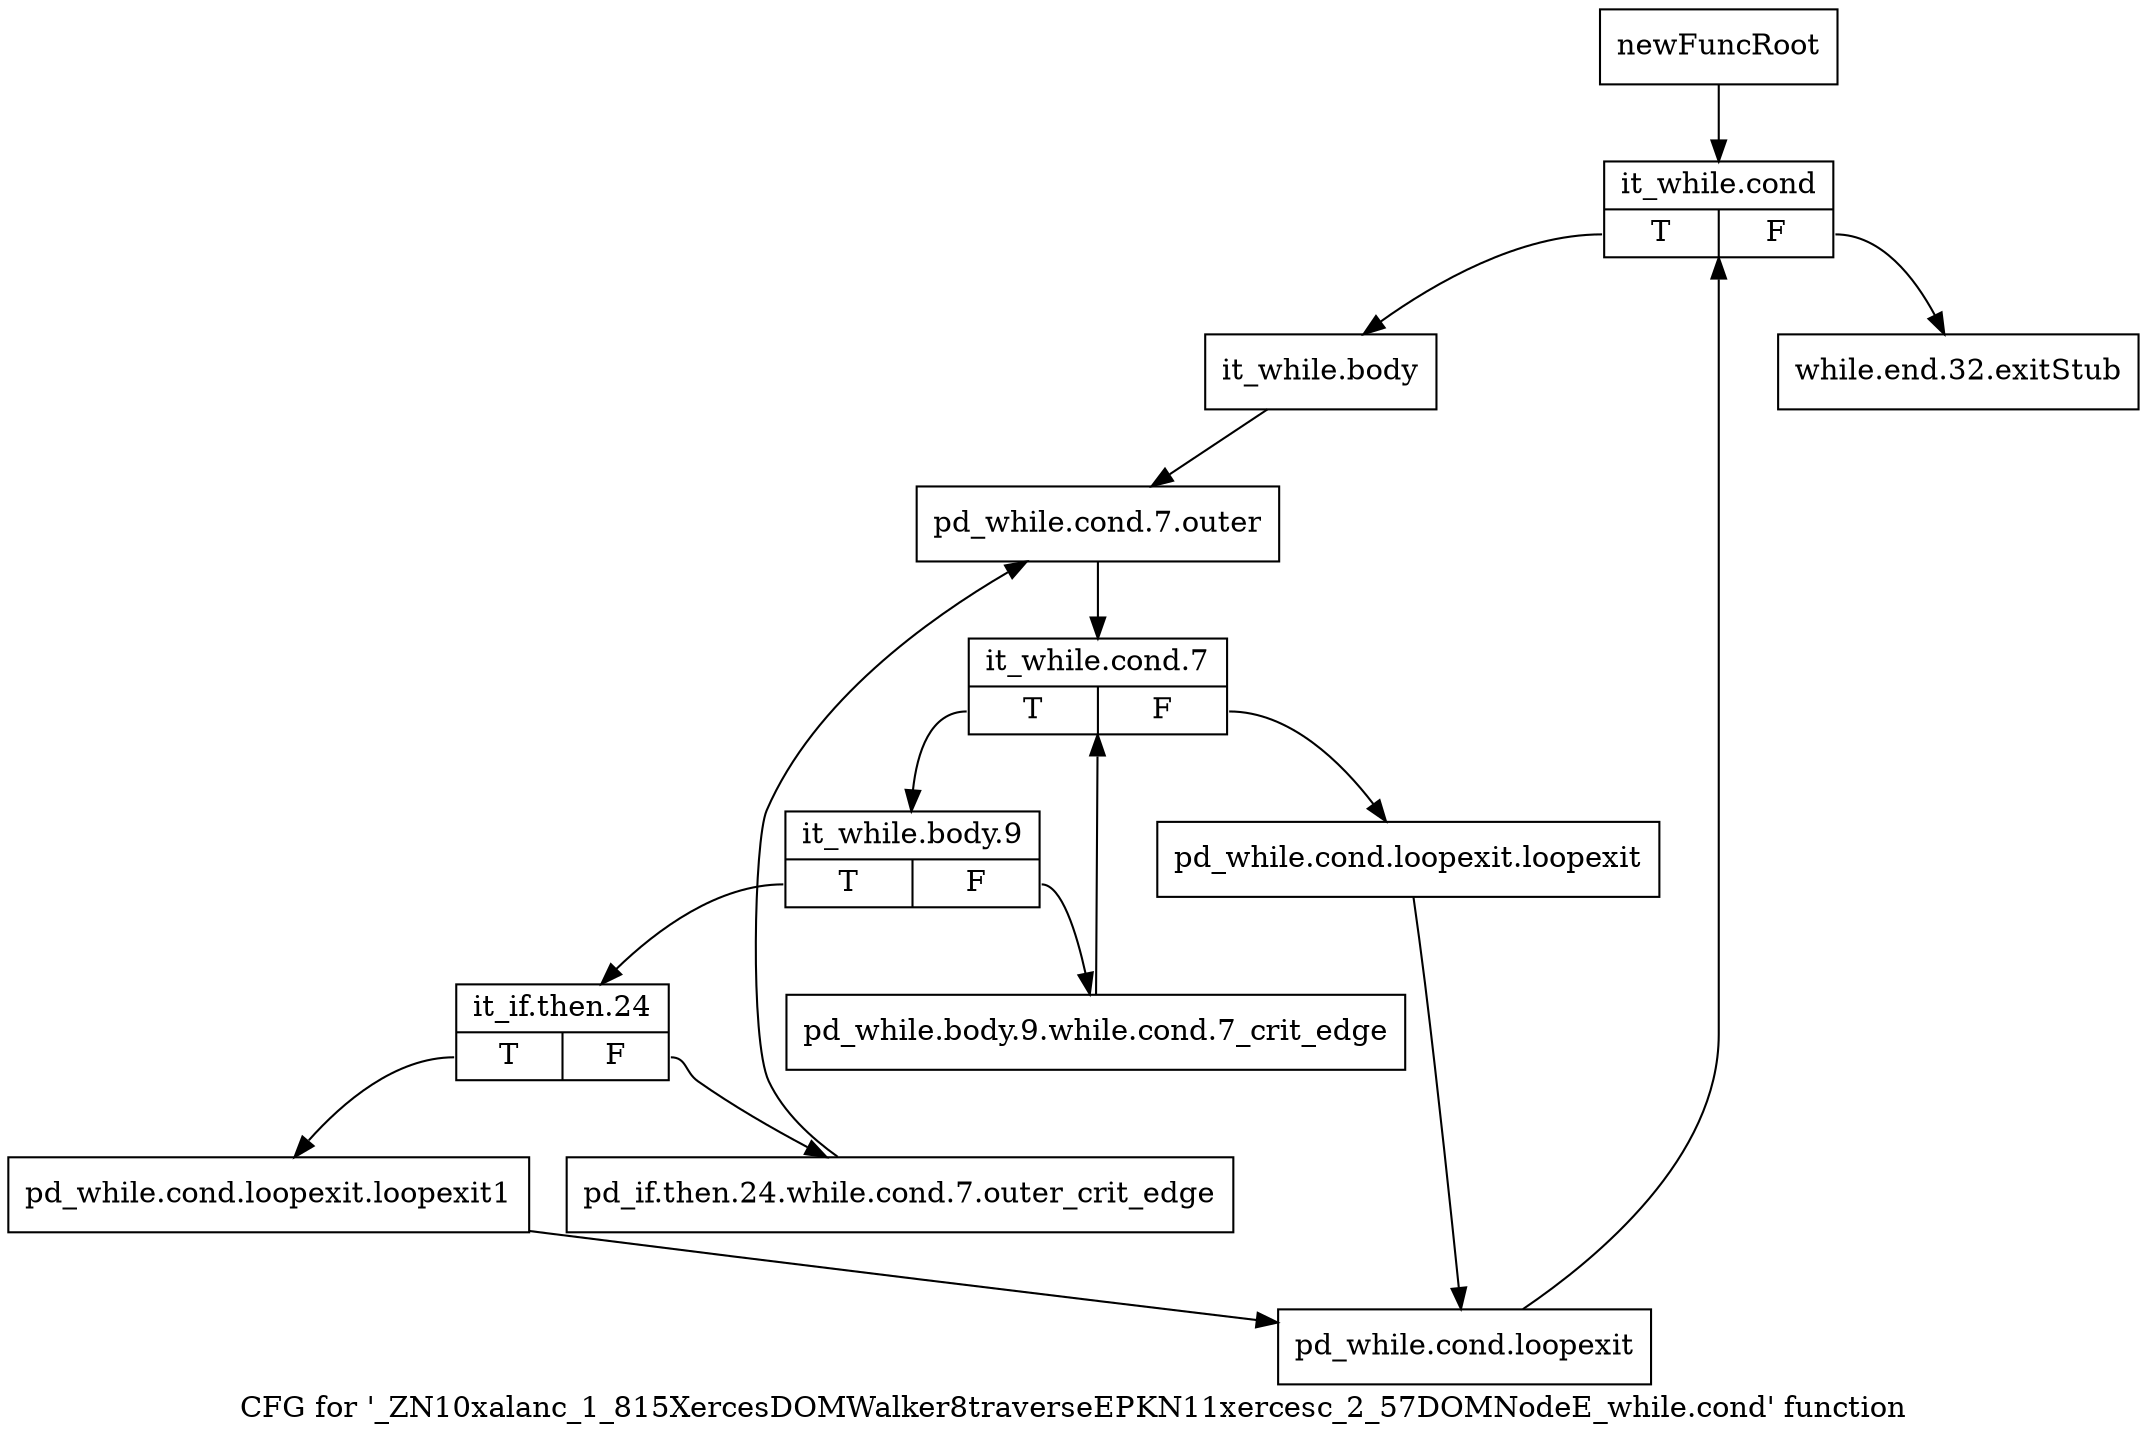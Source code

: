 digraph "CFG for '_ZN10xalanc_1_815XercesDOMWalker8traverseEPKN11xercesc_2_57DOMNodeE_while.cond' function" {
	label="CFG for '_ZN10xalanc_1_815XercesDOMWalker8traverseEPKN11xercesc_2_57DOMNodeE_while.cond' function";

	Node0x84900a0 [shape=record,label="{newFuncRoot}"];
	Node0x84900a0 -> Node0x84ad530;
	Node0x84ad4e0 [shape=record,label="{while.end.32.exitStub}"];
	Node0x84ad530 [shape=record,label="{it_while.cond|{<s0>T|<s1>F}}"];
	Node0x84ad530:s0 -> Node0x84ad580;
	Node0x84ad530:s1 -> Node0x84ad4e0;
	Node0x84ad580 [shape=record,label="{it_while.body}"];
	Node0x84ad580 -> Node0x84ad5d0;
	Node0x84ad5d0 [shape=record,label="{pd_while.cond.7.outer}"];
	Node0x84ad5d0 -> Node0x84ad620;
	Node0x84ad620 [shape=record,label="{it_while.cond.7|{<s0>T|<s1>F}}"];
	Node0x84ad620:s0 -> Node0x84ad6c0;
	Node0x84ad620:s1 -> Node0x84ad670;
	Node0x84ad670 [shape=record,label="{pd_while.cond.loopexit.loopexit}"];
	Node0x84ad670 -> Node0x84ad850;
	Node0x84ad6c0 [shape=record,label="{it_while.body.9|{<s0>T|<s1>F}}"];
	Node0x84ad6c0:s0 -> Node0x84ad760;
	Node0x84ad6c0:s1 -> Node0x84ad710;
	Node0x84ad710 [shape=record,label="{pd_while.body.9.while.cond.7_crit_edge}"];
	Node0x84ad710 -> Node0x84ad620;
	Node0x84ad760 [shape=record,label="{it_if.then.24|{<s0>T|<s1>F}}"];
	Node0x84ad760:s0 -> Node0x84ad800;
	Node0x84ad760:s1 -> Node0x84ad7b0;
	Node0x84ad7b0 [shape=record,label="{pd_if.then.24.while.cond.7.outer_crit_edge}"];
	Node0x84ad7b0 -> Node0x84ad5d0;
	Node0x84ad800 [shape=record,label="{pd_while.cond.loopexit.loopexit1}"];
	Node0x84ad800 -> Node0x84ad850;
	Node0x84ad850 [shape=record,label="{pd_while.cond.loopexit}"];
	Node0x84ad850 -> Node0x84ad530;
}
